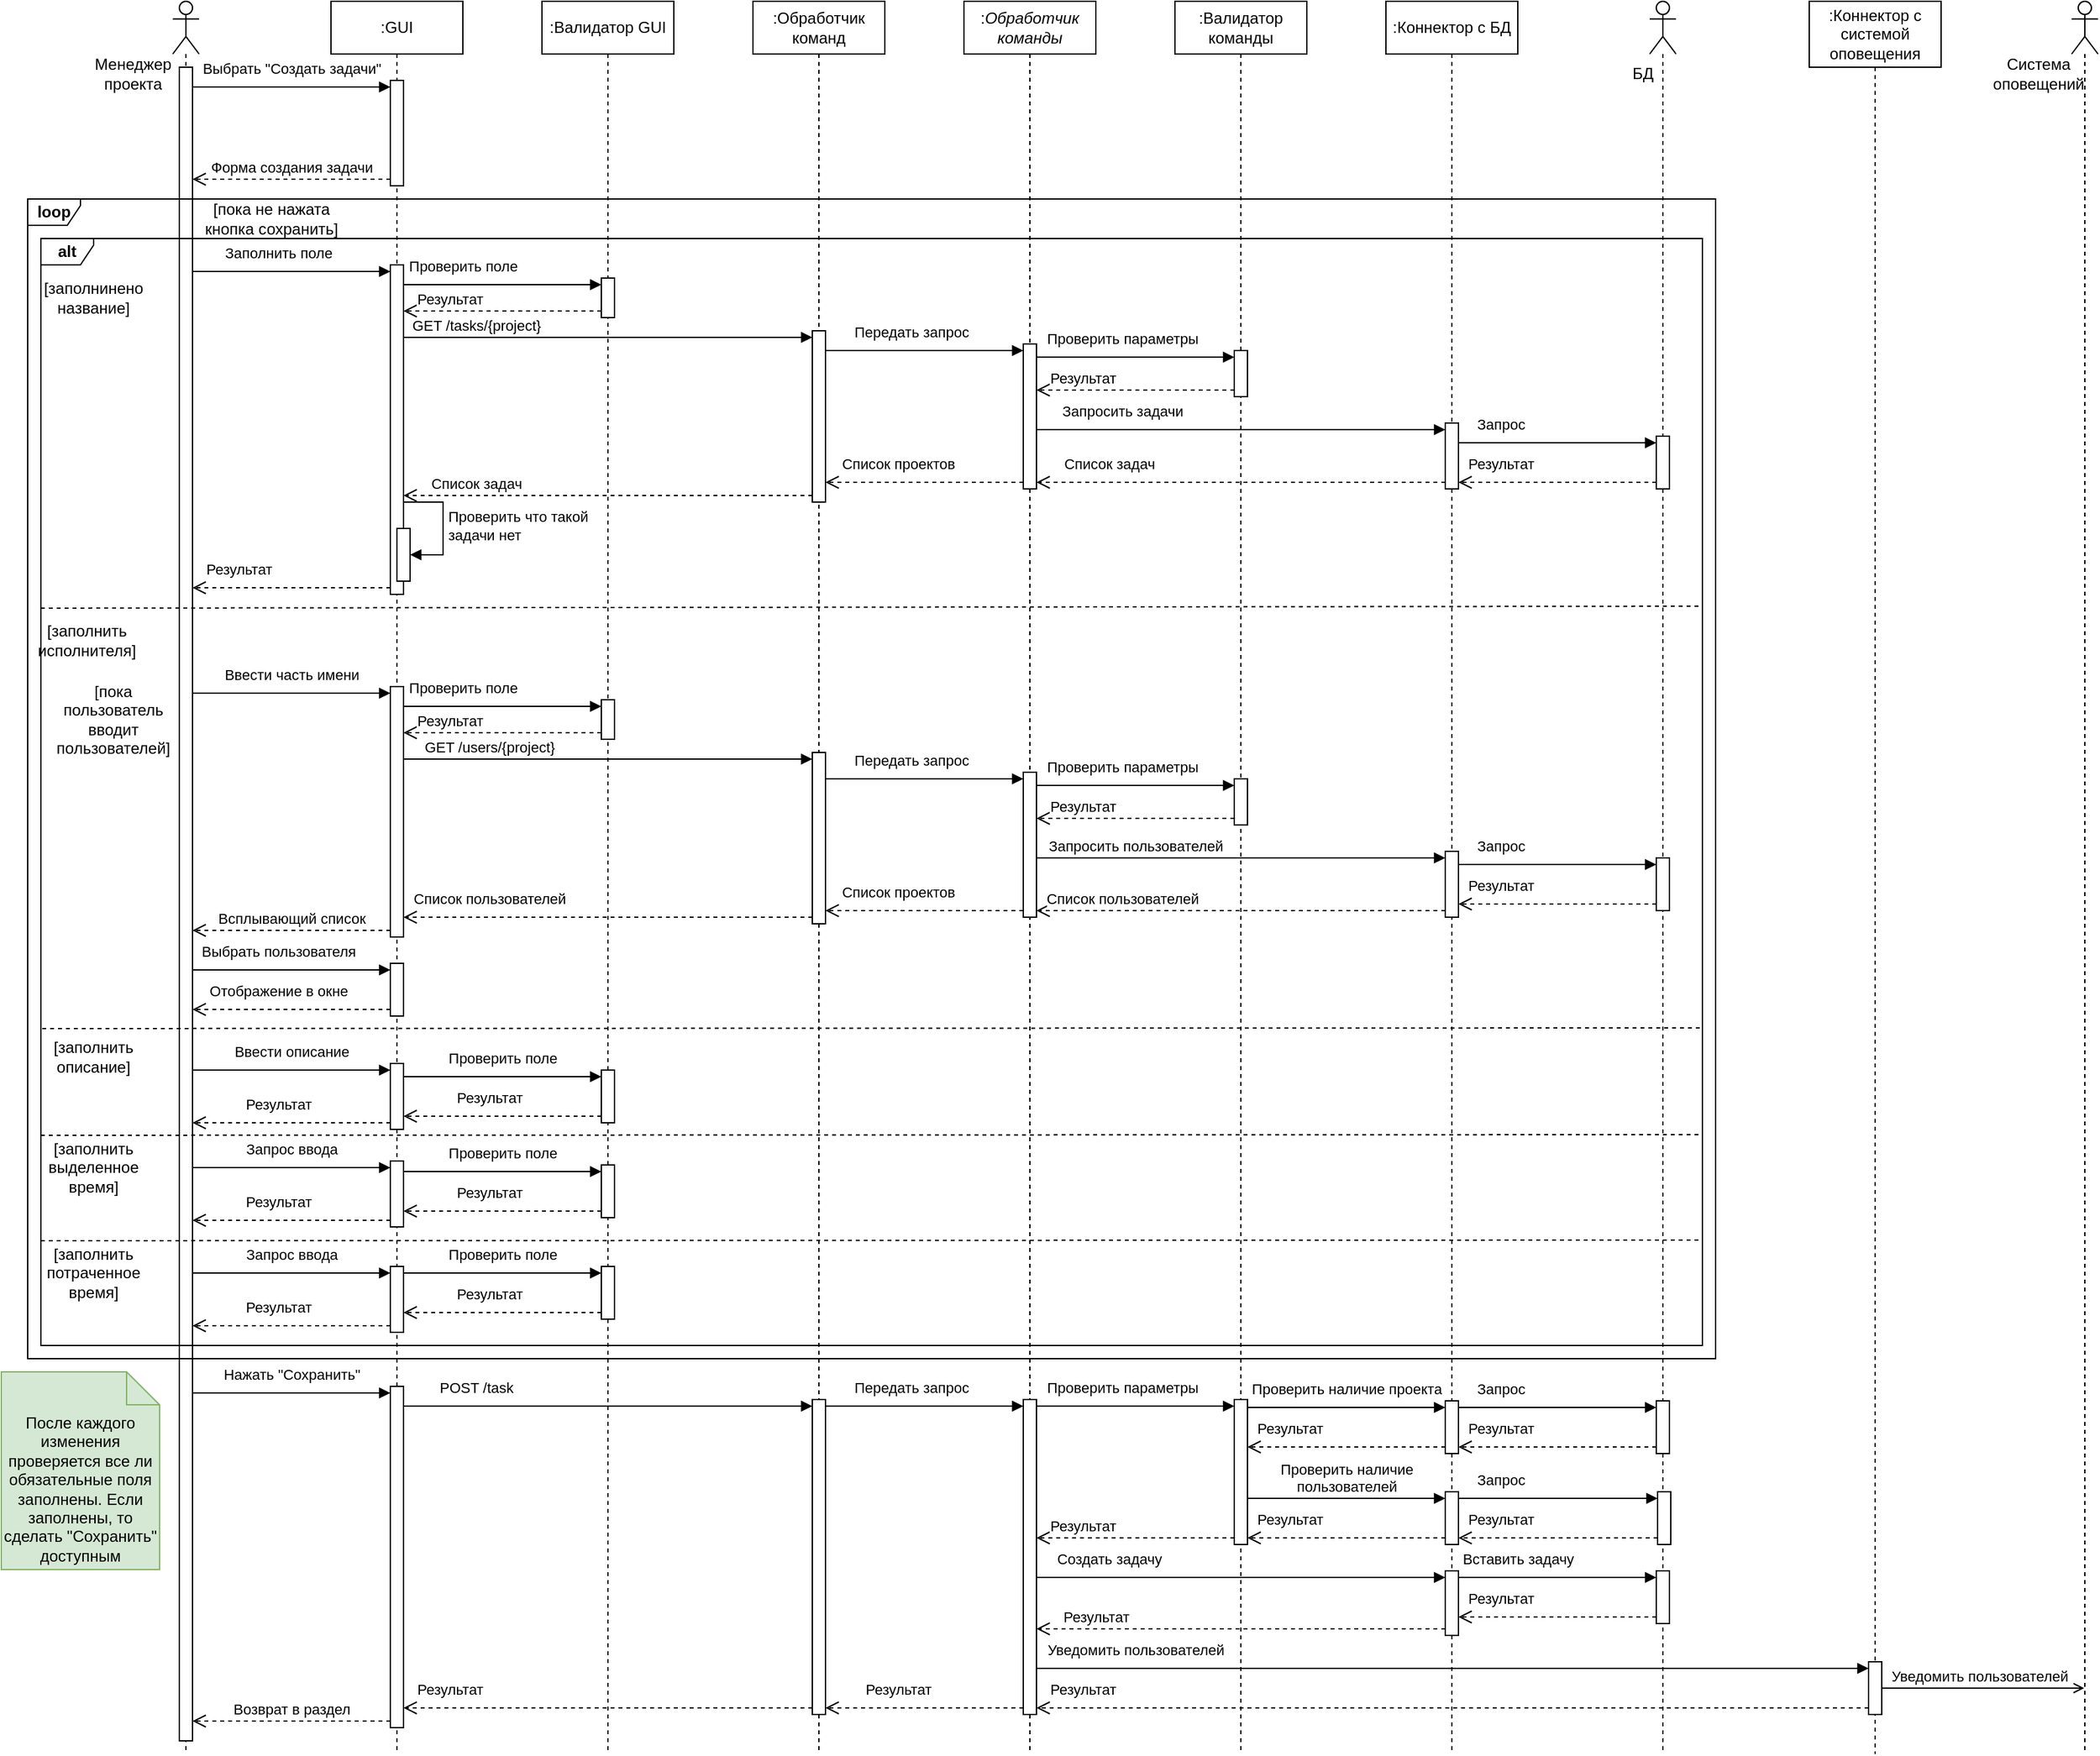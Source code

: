 <mxfile version="23.1.5" type="device">
  <diagram name="Страница — 1" id="trLNLtZM0I9YAx9lOJCE">
    <mxGraphModel dx="2048" dy="823" grid="1" gridSize="10" guides="1" tooltips="1" connect="1" arrows="1" fold="1" page="1" pageScale="1" pageWidth="827" pageHeight="1169" math="0" shadow="0">
      <root>
        <mxCell id="0" />
        <mxCell id="1" parent="0" />
        <mxCell id="gv5lze--wlOEz9VzUW8e-1" value="" style="shape=umlLifeline;perimeter=lifelinePerimeter;whiteSpace=wrap;html=1;container=1;dropTarget=0;collapsible=0;recursiveResize=0;outlineConnect=0;portConstraint=eastwest;newEdgeStyle={&quot;curved&quot;:0,&quot;rounded&quot;:0};participant=umlActor;" parent="1" vertex="1">
          <mxGeometry x="110" width="20" height="1330" as="geometry" />
        </mxCell>
        <mxCell id="gv5lze--wlOEz9VzUW8e-3" value="" style="html=1;points=[[0,0,0,0,5],[0,1,0,0,-5],[1,0,0,0,5],[1,1,0,0,-5]];perimeter=orthogonalPerimeter;outlineConnect=0;targetShapes=umlLifeline;portConstraint=eastwest;newEdgeStyle={&quot;curved&quot;:0,&quot;rounded&quot;:0};" parent="gv5lze--wlOEz9VzUW8e-1" vertex="1">
          <mxGeometry x="5" y="50" width="10" height="1270" as="geometry" />
        </mxCell>
        <mxCell id="gv5lze--wlOEz9VzUW8e-2" value="Менеджер проекта" style="text;html=1;align=center;verticalAlign=middle;whiteSpace=wrap;rounded=0;" parent="1" vertex="1">
          <mxGeometry x="50" y="40" width="60" height="30" as="geometry" />
        </mxCell>
        <mxCell id="gv5lze--wlOEz9VzUW8e-4" value=":GUI" style="shape=umlLifeline;perimeter=lifelinePerimeter;whiteSpace=wrap;html=1;container=1;dropTarget=0;collapsible=0;recursiveResize=0;outlineConnect=0;portConstraint=eastwest;newEdgeStyle={&quot;curved&quot;:0,&quot;rounded&quot;:0};" parent="1" vertex="1">
          <mxGeometry x="230" width="100" height="1330" as="geometry" />
        </mxCell>
        <mxCell id="gv5lze--wlOEz9VzUW8e-10" value="" style="html=1;points=[[0,0,0,0,5],[0,1,0,0,-5],[1,0,0,0,5],[1,1,0,0,-5]];perimeter=orthogonalPerimeter;outlineConnect=0;targetShapes=umlLifeline;portConstraint=eastwest;newEdgeStyle={&quot;curved&quot;:0,&quot;rounded&quot;:0};" parent="gv5lze--wlOEz9VzUW8e-4" vertex="1">
          <mxGeometry x="45" y="60" width="10" height="80" as="geometry" />
        </mxCell>
        <mxCell id="gv5lze--wlOEz9VzUW8e-78" value="" style="html=1;points=[[0,0,0,0,5],[0,1,0,0,-5],[1,0,0,0,5],[1,1,0,0,-5]];perimeter=orthogonalPerimeter;outlineConnect=0;targetShapes=umlLifeline;portConstraint=eastwest;newEdgeStyle={&quot;curved&quot;:0,&quot;rounded&quot;:0};" parent="gv5lze--wlOEz9VzUW8e-4" vertex="1">
          <mxGeometry x="45" y="520" width="10" height="190" as="geometry" />
        </mxCell>
        <mxCell id="gv5lze--wlOEz9VzUW8e-79" value="Ввести часть имени" style="html=1;verticalAlign=bottom;endArrow=block;curved=0;rounded=0;entryX=0;entryY=0;entryDx=0;entryDy=5;entryPerimeter=0;" parent="gv5lze--wlOEz9VzUW8e-4" target="gv5lze--wlOEz9VzUW8e-78" edge="1">
          <mxGeometry y="5" relative="1" as="geometry">
            <mxPoint x="-105" y="525" as="sourcePoint" />
            <mxPoint as="offset" />
          </mxGeometry>
        </mxCell>
        <mxCell id="gv5lze--wlOEz9VzUW8e-111" value="" style="html=1;points=[[0,0,0,0,5],[0,1,0,0,-5],[1,0,0,0,5],[1,1,0,0,-5]];perimeter=orthogonalPerimeter;outlineConnect=0;targetShapes=umlLifeline;portConstraint=eastwest;newEdgeStyle={&quot;curved&quot;:0,&quot;rounded&quot;:0};" parent="gv5lze--wlOEz9VzUW8e-4" vertex="1">
          <mxGeometry x="45" y="730" width="10" height="40" as="geometry" />
        </mxCell>
        <mxCell id="gv5lze--wlOEz9VzUW8e-134" value="" style="html=1;points=[[0,0,0,0,5],[0,1,0,0,-5],[1,0,0,0,5],[1,1,0,0,-5]];perimeter=orthogonalPerimeter;outlineConnect=0;targetShapes=umlLifeline;portConstraint=eastwest;newEdgeStyle={&quot;curved&quot;:0,&quot;rounded&quot;:0};" parent="gv5lze--wlOEz9VzUW8e-4" vertex="1">
          <mxGeometry x="45" y="806" width="10" height="50" as="geometry" />
        </mxCell>
        <mxCell id="gv5lze--wlOEz9VzUW8e-142" value="" style="html=1;points=[[0,0,0,0,5],[0,1,0,0,-5],[1,0,0,0,5],[1,1,0,0,-5]];perimeter=orthogonalPerimeter;outlineConnect=0;targetShapes=umlLifeline;portConstraint=eastwest;newEdgeStyle={&quot;curved&quot;:0,&quot;rounded&quot;:0};" parent="gv5lze--wlOEz9VzUW8e-4" vertex="1">
          <mxGeometry x="45" y="1051" width="10" height="259" as="geometry" />
        </mxCell>
        <mxCell id="1q9RvxqPOxcDUt8TUrFw-4" value="" style="html=1;points=[[0,0,0,0,5],[0,1,0,0,-5],[1,0,0,0,5],[1,1,0,0,-5]];perimeter=orthogonalPerimeter;outlineConnect=0;targetShapes=umlLifeline;portConstraint=eastwest;newEdgeStyle={&quot;curved&quot;:0,&quot;rounded&quot;:0};" parent="gv5lze--wlOEz9VzUW8e-4" vertex="1">
          <mxGeometry x="45" y="880" width="10" height="50" as="geometry" />
        </mxCell>
        <mxCell id="1q9RvxqPOxcDUt8TUrFw-30" value="" style="html=1;points=[[0,0,0,0,5],[0,1,0,0,-5],[1,0,0,0,5],[1,1,0,0,-5]];perimeter=orthogonalPerimeter;outlineConnect=0;targetShapes=umlLifeline;portConstraint=eastwest;newEdgeStyle={&quot;curved&quot;:0,&quot;rounded&quot;:0};" parent="gv5lze--wlOEz9VzUW8e-4" vertex="1">
          <mxGeometry x="45" y="960" width="10" height="50" as="geometry" />
        </mxCell>
        <mxCell id="1q9RvxqPOxcDUt8TUrFw-31" value="[заполнить потраченное время]" style="text;html=1;align=center;verticalAlign=middle;whiteSpace=wrap;rounded=0;" parent="gv5lze--wlOEz9VzUW8e-4" vertex="1">
          <mxGeometry x="-215" y="950" width="70" height="30" as="geometry" />
        </mxCell>
        <mxCell id="1q9RvxqPOxcDUt8TUrFw-32" value="Запрос ввода" style="html=1;verticalAlign=bottom;endArrow=block;curved=0;rounded=0;entryX=0;entryY=0;entryDx=0;entryDy=5;entryPerimeter=0;" parent="gv5lze--wlOEz9VzUW8e-4" target="1q9RvxqPOxcDUt8TUrFw-30" edge="1">
          <mxGeometry y="5" relative="1" as="geometry">
            <mxPoint x="-105" y="965" as="sourcePoint" />
            <mxPoint as="offset" />
          </mxGeometry>
        </mxCell>
        <mxCell id="1q9RvxqPOxcDUt8TUrFw-33" value="Результат" style="html=1;verticalAlign=bottom;endArrow=open;dashed=1;endSize=8;curved=0;rounded=0;exitX=0;exitY=1;exitDx=0;exitDy=-5;exitPerimeter=0;" parent="gv5lze--wlOEz9VzUW8e-4" source="1q9RvxqPOxcDUt8TUrFw-30" edge="1">
          <mxGeometry x="0.133" y="-5" relative="1" as="geometry">
            <mxPoint x="-105" y="1005" as="targetPoint" />
            <mxPoint as="offset" />
          </mxGeometry>
        </mxCell>
        <mxCell id="gv5lze--wlOEz9VzUW8e-15" value="Выбрать &quot;Создать задачи&quot;" style="html=1;verticalAlign=bottom;endArrow=block;curved=0;rounded=0;entryX=0;entryY=0;entryDx=0;entryDy=5;entryPerimeter=0;" parent="1" source="gv5lze--wlOEz9VzUW8e-3" target="gv5lze--wlOEz9VzUW8e-10" edge="1">
          <mxGeometry y="5" relative="1" as="geometry">
            <mxPoint x="130" y="155" as="sourcePoint" />
            <mxPoint as="offset" />
          </mxGeometry>
        </mxCell>
        <mxCell id="gv5lze--wlOEz9VzUW8e-16" value="Форма создания задачи" style="html=1;verticalAlign=bottom;endArrow=open;dashed=1;endSize=8;curved=0;rounded=0;exitX=0;exitY=1;exitDx=0;exitDy=-5;exitPerimeter=0;" parent="1" source="gv5lze--wlOEz9VzUW8e-10" target="gv5lze--wlOEz9VzUW8e-3" edge="1">
          <mxGeometry relative="1" as="geometry">
            <mxPoint x="130" y="225" as="targetPoint" />
          </mxGeometry>
        </mxCell>
        <mxCell id="gv5lze--wlOEz9VzUW8e-20" value="&lt;b&gt;loop&lt;/b&gt;" style="shape=umlFrame;whiteSpace=wrap;html=1;pointerEvents=0;width=40;height=20;" parent="1" vertex="1">
          <mxGeometry y="150" width="1280" height="880" as="geometry" />
        </mxCell>
        <mxCell id="gv5lze--wlOEz9VzUW8e-21" value="[пока не нажата кнопка сохранить]" style="text;html=1;align=center;verticalAlign=middle;whiteSpace=wrap;rounded=0;" parent="1" vertex="1">
          <mxGeometry x="130" y="150" width="110" height="30" as="geometry" />
        </mxCell>
        <mxCell id="gv5lze--wlOEz9VzUW8e-22" value="&lt;b&gt;alt&lt;/b&gt;" style="shape=umlFrame;whiteSpace=wrap;html=1;pointerEvents=0;width=40;height=20;" parent="1" vertex="1">
          <mxGeometry x="10" y="180" width="1260" height="840" as="geometry" />
        </mxCell>
        <mxCell id="gv5lze--wlOEz9VzUW8e-23" value="[заполнинено название]" style="text;html=1;align=center;verticalAlign=middle;whiteSpace=wrap;rounded=0;" parent="1" vertex="1">
          <mxGeometry x="10" y="210" width="80" height="30" as="geometry" />
        </mxCell>
        <mxCell id="gv5lze--wlOEz9VzUW8e-24" value=":Валидатор GUI" style="shape=umlLifeline;perimeter=lifelinePerimeter;whiteSpace=wrap;html=1;container=1;dropTarget=0;collapsible=0;recursiveResize=0;outlineConnect=0;portConstraint=eastwest;newEdgeStyle={&quot;curved&quot;:0,&quot;rounded&quot;:0};" parent="1" vertex="1">
          <mxGeometry x="390" width="100" height="1330" as="geometry" />
        </mxCell>
        <mxCell id="gv5lze--wlOEz9VzUW8e-26" value="" style="html=1;points=[[0,0,0,0,5],[0,1,0,0,-5],[1,0,0,0,5],[1,1,0,0,-5]];perimeter=orthogonalPerimeter;outlineConnect=0;targetShapes=umlLifeline;portConstraint=eastwest;newEdgeStyle={&quot;curved&quot;:0,&quot;rounded&quot;:0};" parent="gv5lze--wlOEz9VzUW8e-24" vertex="1">
          <mxGeometry x="45" y="210" width="10" height="30" as="geometry" />
        </mxCell>
        <mxCell id="gv5lze--wlOEz9VzUW8e-83" value="" style="html=1;points=[[0,0,0,0,5],[0,1,0,0,-5],[1,0,0,0,5],[1,1,0,0,-5]];perimeter=orthogonalPerimeter;outlineConnect=0;targetShapes=umlLifeline;portConstraint=eastwest;newEdgeStyle={&quot;curved&quot;:0,&quot;rounded&quot;:0};" parent="gv5lze--wlOEz9VzUW8e-24" vertex="1">
          <mxGeometry x="45" y="530" width="10" height="30" as="geometry" />
        </mxCell>
        <mxCell id="gv5lze--wlOEz9VzUW8e-137" value="" style="html=1;points=[[0,0,0,0,5],[0,1,0,0,-5],[1,0,0,0,5],[1,1,0,0,-5]];perimeter=orthogonalPerimeter;outlineConnect=0;targetShapes=umlLifeline;portConstraint=eastwest;newEdgeStyle={&quot;curved&quot;:0,&quot;rounded&quot;:0};" parent="gv5lze--wlOEz9VzUW8e-24" vertex="1">
          <mxGeometry x="45" y="811" width="10" height="40" as="geometry" />
        </mxCell>
        <mxCell id="1q9RvxqPOxcDUt8TUrFw-10" value="" style="html=1;points=[[0,0,0,0,5],[0,1,0,0,-5],[1,0,0,0,5],[1,1,0,0,-5]];perimeter=orthogonalPerimeter;outlineConnect=0;targetShapes=umlLifeline;portConstraint=eastwest;newEdgeStyle={&quot;curved&quot;:0,&quot;rounded&quot;:0};" parent="gv5lze--wlOEz9VzUW8e-24" vertex="1">
          <mxGeometry x="45" y="883" width="10" height="40" as="geometry" />
        </mxCell>
        <mxCell id="1q9RvxqPOxcDUt8TUrFw-34" value="" style="html=1;points=[[0,0,0,0,5],[0,1,0,0,-5],[1,0,0,0,5],[1,1,0,0,-5]];perimeter=orthogonalPerimeter;outlineConnect=0;targetShapes=umlLifeline;portConstraint=eastwest;newEdgeStyle={&quot;curved&quot;:0,&quot;rounded&quot;:0};" parent="gv5lze--wlOEz9VzUW8e-24" vertex="1">
          <mxGeometry x="45" y="960" width="10" height="40" as="geometry" />
        </mxCell>
        <mxCell id="gv5lze--wlOEz9VzUW8e-27" value="Проверить поле" style="html=1;verticalAlign=bottom;endArrow=block;curved=0;rounded=0;entryX=0;entryY=0;entryDx=0;entryDy=5;entryPerimeter=0;" parent="1" source="gv5lze--wlOEz9VzUW8e-65" target="gv5lze--wlOEz9VzUW8e-26" edge="1">
          <mxGeometry x="-0.4" y="5" relative="1" as="geometry">
            <mxPoint x="285" y="225" as="sourcePoint" />
            <mxPoint as="offset" />
          </mxGeometry>
        </mxCell>
        <mxCell id="gv5lze--wlOEz9VzUW8e-28" value="Результат" style="html=1;verticalAlign=bottom;endArrow=open;dashed=1;endSize=8;curved=0;rounded=0;exitX=0;exitY=1;exitDx=0;exitDy=-5;exitPerimeter=0;" parent="1" source="gv5lze--wlOEz9VzUW8e-26" target="gv5lze--wlOEz9VzUW8e-65" edge="1">
          <mxGeometry x="0.533" relative="1" as="geometry">
            <mxPoint x="285" y="295" as="targetPoint" />
            <mxPoint as="offset" />
          </mxGeometry>
        </mxCell>
        <mxCell id="gv5lze--wlOEz9VzUW8e-29" value=":Обработчик команд" style="shape=umlLifeline;perimeter=lifelinePerimeter;whiteSpace=wrap;html=1;container=1;dropTarget=0;collapsible=0;recursiveResize=0;outlineConnect=0;portConstraint=eastwest;newEdgeStyle={&quot;curved&quot;:0,&quot;rounded&quot;:0};" parent="1" vertex="1">
          <mxGeometry x="550" width="100" height="1330" as="geometry" />
        </mxCell>
        <mxCell id="gv5lze--wlOEz9VzUW8e-43" value="" style="html=1;points=[[0,0,0,0,5],[0,1,0,0,-5],[1,0,0,0,5],[1,1,0,0,-5]];perimeter=orthogonalPerimeter;outlineConnect=0;targetShapes=umlLifeline;portConstraint=eastwest;newEdgeStyle={&quot;curved&quot;:0,&quot;rounded&quot;:0};" parent="gv5lze--wlOEz9VzUW8e-29" vertex="1">
          <mxGeometry x="45" y="250" width="10" height="130" as="geometry" />
        </mxCell>
        <mxCell id="gv5lze--wlOEz9VzUW8e-95" value="" style="html=1;points=[[0,0,0,0,5],[0,1,0,0,-5],[1,0,0,0,5],[1,1,0,0,-5]];perimeter=orthogonalPerimeter;outlineConnect=0;targetShapes=umlLifeline;portConstraint=eastwest;newEdgeStyle={&quot;curved&quot;:0,&quot;rounded&quot;:0};" parent="gv5lze--wlOEz9VzUW8e-29" vertex="1">
          <mxGeometry x="45" y="570" width="10" height="130" as="geometry" />
        </mxCell>
        <mxCell id="gv5lze--wlOEz9VzUW8e-145" value="" style="html=1;points=[[0,0,0,0,5],[0,1,0,0,-5],[1,0,0,0,5],[1,1,0,0,-5]];perimeter=orthogonalPerimeter;outlineConnect=0;targetShapes=umlLifeline;portConstraint=eastwest;newEdgeStyle={&quot;curved&quot;:0,&quot;rounded&quot;:0};" parent="gv5lze--wlOEz9VzUW8e-29" vertex="1">
          <mxGeometry x="45" y="1061" width="10" height="239" as="geometry" />
        </mxCell>
        <mxCell id="gv5lze--wlOEz9VzUW8e-31" value=":&lt;i&gt;Обработчик команды&lt;/i&gt;" style="shape=umlLifeline;perimeter=lifelinePerimeter;whiteSpace=wrap;html=1;container=1;dropTarget=0;collapsible=0;recursiveResize=0;outlineConnect=0;portConstraint=eastwest;newEdgeStyle={&quot;curved&quot;:0,&quot;rounded&quot;:0};" parent="1" vertex="1">
          <mxGeometry x="710" width="100" height="1330" as="geometry" />
        </mxCell>
        <mxCell id="gv5lze--wlOEz9VzUW8e-47" value="" style="html=1;points=[[0,0,0,0,5],[0,1,0,0,-5],[1,0,0,0,5],[1,1,0,0,-5]];perimeter=orthogonalPerimeter;outlineConnect=0;targetShapes=umlLifeline;portConstraint=eastwest;newEdgeStyle={&quot;curved&quot;:0,&quot;rounded&quot;:0};" parent="gv5lze--wlOEz9VzUW8e-31" vertex="1">
          <mxGeometry x="45" y="260" width="10" height="110" as="geometry" />
        </mxCell>
        <mxCell id="gv5lze--wlOEz9VzUW8e-98" value="" style="html=1;points=[[0,0,0,0,5],[0,1,0,0,-5],[1,0,0,0,5],[1,1,0,0,-5]];perimeter=orthogonalPerimeter;outlineConnect=0;targetShapes=umlLifeline;portConstraint=eastwest;newEdgeStyle={&quot;curved&quot;:0,&quot;rounded&quot;:0};" parent="gv5lze--wlOEz9VzUW8e-31" vertex="1">
          <mxGeometry x="45" y="585" width="10" height="110" as="geometry" />
        </mxCell>
        <mxCell id="gv5lze--wlOEz9VzUW8e-151" value="" style="html=1;points=[[0,0,0,0,5],[0,1,0,0,-5],[1,0,0,0,5],[1,1,0,0,-5]];perimeter=orthogonalPerimeter;outlineConnect=0;targetShapes=umlLifeline;portConstraint=eastwest;newEdgeStyle={&quot;curved&quot;:0,&quot;rounded&quot;:0};" parent="gv5lze--wlOEz9VzUW8e-31" vertex="1">
          <mxGeometry x="45" y="1061" width="10" height="239" as="geometry" />
        </mxCell>
        <mxCell id="gv5lze--wlOEz9VzUW8e-34" value=":Коннектор с БД" style="shape=umlLifeline;perimeter=lifelinePerimeter;whiteSpace=wrap;html=1;container=1;dropTarget=0;collapsible=0;recursiveResize=0;outlineConnect=0;portConstraint=eastwest;newEdgeStyle={&quot;curved&quot;:0,&quot;rounded&quot;:0};" parent="1" vertex="1">
          <mxGeometry x="1030" width="100" height="1330" as="geometry" />
        </mxCell>
        <mxCell id="gv5lze--wlOEz9VzUW8e-59" value="" style="html=1;points=[[0,0,0,0,5],[0,1,0,0,-5],[1,0,0,0,5],[1,1,0,0,-5]];perimeter=orthogonalPerimeter;outlineConnect=0;targetShapes=umlLifeline;portConstraint=eastwest;newEdgeStyle={&quot;curved&quot;:0,&quot;rounded&quot;:0};" parent="gv5lze--wlOEz9VzUW8e-34" vertex="1">
          <mxGeometry x="45" y="320" width="10" height="50" as="geometry" />
        </mxCell>
        <mxCell id="gv5lze--wlOEz9VzUW8e-157" value="" style="html=1;points=[[0,0,0,0,5],[0,1,0,0,-5],[1,0,0,0,5],[1,1,0,0,-5]];perimeter=orthogonalPerimeter;outlineConnect=0;targetShapes=umlLifeline;portConstraint=eastwest;newEdgeStyle={&quot;curved&quot;:0,&quot;rounded&quot;:0};" parent="gv5lze--wlOEz9VzUW8e-34" vertex="1">
          <mxGeometry x="45" y="1062" width="10" height="40" as="geometry" />
        </mxCell>
        <mxCell id="gv5lze--wlOEz9VzUW8e-164" value="" style="html=1;points=[[0,0,0,0,5],[0,1,0,0,-5],[1,0,0,0,5],[1,1,0,0,-5]];perimeter=orthogonalPerimeter;outlineConnect=0;targetShapes=umlLifeline;portConstraint=eastwest;newEdgeStyle={&quot;curved&quot;:0,&quot;rounded&quot;:0};" parent="gv5lze--wlOEz9VzUW8e-34" vertex="1">
          <mxGeometry x="45" y="1131" width="10" height="40" as="geometry" />
        </mxCell>
        <mxCell id="gv5lze--wlOEz9VzUW8e-171" value="" style="html=1;points=[[0,0,0,0,5],[0,1,0,0,-5],[1,0,0,0,5],[1,1,0,0,-5]];perimeter=orthogonalPerimeter;outlineConnect=0;targetShapes=umlLifeline;portConstraint=eastwest;newEdgeStyle={&quot;curved&quot;:0,&quot;rounded&quot;:0};" parent="gv5lze--wlOEz9VzUW8e-34" vertex="1">
          <mxGeometry x="45" y="1191" width="10" height="49" as="geometry" />
        </mxCell>
        <mxCell id="gv5lze--wlOEz9VzUW8e-38" value="" style="shape=umlLifeline;perimeter=lifelinePerimeter;whiteSpace=wrap;html=1;container=1;dropTarget=0;collapsible=0;recursiveResize=0;outlineConnect=0;portConstraint=eastwest;newEdgeStyle={&quot;curved&quot;:0,&quot;rounded&quot;:0};participant=umlActor;" parent="1" vertex="1">
          <mxGeometry x="1230" width="20" height="1330" as="geometry" />
        </mxCell>
        <mxCell id="gv5lze--wlOEz9VzUW8e-62" value="" style="html=1;points=[[0,0,0,0,5],[0,1,0,0,-5],[1,0,0,0,5],[1,1,0,0,-5]];perimeter=orthogonalPerimeter;outlineConnect=0;targetShapes=umlLifeline;portConstraint=eastwest;newEdgeStyle={&quot;curved&quot;:0,&quot;rounded&quot;:0};" parent="gv5lze--wlOEz9VzUW8e-38" vertex="1">
          <mxGeometry x="5" y="330" width="10" height="40" as="geometry" />
        </mxCell>
        <mxCell id="gv5lze--wlOEz9VzUW8e-158" value="" style="html=1;points=[[0,0,0,0,5],[0,1,0,0,-5],[1,0,0,0,5],[1,1,0,0,-5]];perimeter=orthogonalPerimeter;outlineConnect=0;targetShapes=umlLifeline;portConstraint=eastwest;newEdgeStyle={&quot;curved&quot;:0,&quot;rounded&quot;:0};" parent="gv5lze--wlOEz9VzUW8e-38" vertex="1">
          <mxGeometry x="5" y="1062" width="10" height="40" as="geometry" />
        </mxCell>
        <mxCell id="gv5lze--wlOEz9VzUW8e-165" value="" style="html=1;points=[[0,0,0,0,5],[0,1,0,0,-5],[1,0,0,0,5],[1,1,0,0,-5]];perimeter=orthogonalPerimeter;outlineConnect=0;targetShapes=umlLifeline;portConstraint=eastwest;newEdgeStyle={&quot;curved&quot;:0,&quot;rounded&quot;:0};" parent="gv5lze--wlOEz9VzUW8e-38" vertex="1">
          <mxGeometry x="6" y="1131" width="10" height="40" as="geometry" />
        </mxCell>
        <mxCell id="gv5lze--wlOEz9VzUW8e-174" value="" style="html=1;points=[[0,0,0,0,5],[0,1,0,0,-5],[1,0,0,0,5],[1,1,0,0,-5]];perimeter=orthogonalPerimeter;outlineConnect=0;targetShapes=umlLifeline;portConstraint=eastwest;newEdgeStyle={&quot;curved&quot;:0,&quot;rounded&quot;:0};" parent="gv5lze--wlOEz9VzUW8e-38" vertex="1">
          <mxGeometry x="5" y="1191" width="10" height="40" as="geometry" />
        </mxCell>
        <mxCell id="gv5lze--wlOEz9VzUW8e-39" value="БД" style="text;html=1;align=center;verticalAlign=middle;whiteSpace=wrap;rounded=0;" parent="1" vertex="1">
          <mxGeometry x="1210" y="40" width="30" height="30" as="geometry" />
        </mxCell>
        <mxCell id="gv5lze--wlOEz9VzUW8e-40" value=":Коннектор с системой оповещения" style="shape=umlLifeline;perimeter=lifelinePerimeter;whiteSpace=wrap;html=1;container=1;dropTarget=0;collapsible=0;recursiveResize=0;outlineConnect=0;portConstraint=eastwest;newEdgeStyle={&quot;curved&quot;:0,&quot;rounded&quot;:0};size=50;" parent="1" vertex="1">
          <mxGeometry x="1351" width="100" height="1330" as="geometry" />
        </mxCell>
        <mxCell id="gv5lze--wlOEz9VzUW8e-180" value="" style="html=1;points=[[0,0,0,0,5],[0,1,0,0,-5],[1,0,0,0,5],[1,1,0,0,-5]];perimeter=orthogonalPerimeter;outlineConnect=0;targetShapes=umlLifeline;portConstraint=eastwest;newEdgeStyle={&quot;curved&quot;:0,&quot;rounded&quot;:0};" parent="gv5lze--wlOEz9VzUW8e-40" vertex="1">
          <mxGeometry x="45" y="1260" width="10" height="40" as="geometry" />
        </mxCell>
        <mxCell id="gv5lze--wlOEz9VzUW8e-41" value="" style="shape=umlLifeline;perimeter=lifelinePerimeter;whiteSpace=wrap;html=1;container=1;dropTarget=0;collapsible=0;recursiveResize=0;outlineConnect=0;portConstraint=eastwest;newEdgeStyle={&quot;curved&quot;:0,&quot;rounded&quot;:0};participant=umlActor;" parent="1" vertex="1">
          <mxGeometry x="1550" width="20" height="1330" as="geometry" />
        </mxCell>
        <mxCell id="gv5lze--wlOEz9VzUW8e-42" value="Система оповещений" style="text;html=1;align=center;verticalAlign=middle;whiteSpace=wrap;rounded=0;" parent="1" vertex="1">
          <mxGeometry x="1490" y="40" width="70" height="30" as="geometry" />
        </mxCell>
        <mxCell id="gv5lze--wlOEz9VzUW8e-44" value="GET /tasks/{project}" style="html=1;verticalAlign=bottom;endArrow=block;curved=0;rounded=0;entryX=0;entryY=0;entryDx=0;entryDy=5;entryPerimeter=0;" parent="1" source="gv5lze--wlOEz9VzUW8e-65" target="gv5lze--wlOEz9VzUW8e-43" edge="1">
          <mxGeometry x="-0.645" relative="1" as="geometry">
            <mxPoint x="285" y="225" as="sourcePoint" />
            <mxPoint as="offset" />
          </mxGeometry>
        </mxCell>
        <mxCell id="gv5lze--wlOEz9VzUW8e-45" value="Список задач" style="html=1;verticalAlign=bottom;endArrow=open;dashed=1;endSize=8;curved=0;rounded=0;exitX=0;exitY=1;exitDx=0;exitDy=-5;exitPerimeter=0;" parent="1" source="gv5lze--wlOEz9VzUW8e-43" target="gv5lze--wlOEz9VzUW8e-65" edge="1">
          <mxGeometry x="0.645" relative="1" as="geometry">
            <mxPoint x="285" y="295" as="targetPoint" />
            <mxPoint as="offset" />
          </mxGeometry>
        </mxCell>
        <mxCell id="gv5lze--wlOEz9VzUW8e-48" value="Передать запрос" style="html=1;verticalAlign=bottom;endArrow=block;curved=0;rounded=0;entryX=0;entryY=0;entryDx=0;entryDy=5;entryPerimeter=0;" parent="1" source="gv5lze--wlOEz9VzUW8e-43" target="gv5lze--wlOEz9VzUW8e-47" edge="1">
          <mxGeometry x="-0.133" y="5" relative="1" as="geometry">
            <mxPoint x="605" y="225" as="sourcePoint" />
            <mxPoint as="offset" />
          </mxGeometry>
        </mxCell>
        <mxCell id="gv5lze--wlOEz9VzUW8e-49" value="Список проектов" style="html=1;verticalAlign=bottom;endArrow=open;dashed=1;endSize=8;curved=0;rounded=0;exitX=0;exitY=1;exitDx=0;exitDy=-5;exitPerimeter=0;" parent="1" source="gv5lze--wlOEz9VzUW8e-47" target="gv5lze--wlOEz9VzUW8e-43" edge="1">
          <mxGeometry x="0.267" y="-5" relative="1" as="geometry">
            <mxPoint x="605" y="295" as="targetPoint" />
            <mxPoint as="offset" />
          </mxGeometry>
        </mxCell>
        <mxCell id="gv5lze--wlOEz9VzUW8e-54" value=":Валидатор команды" style="shape=umlLifeline;perimeter=lifelinePerimeter;whiteSpace=wrap;html=1;container=1;dropTarget=0;collapsible=0;recursiveResize=0;outlineConnect=0;portConstraint=eastwest;newEdgeStyle={&quot;curved&quot;:0,&quot;rounded&quot;:0};" parent="1" vertex="1">
          <mxGeometry x="870" width="100" height="1330" as="geometry" />
        </mxCell>
        <mxCell id="gv5lze--wlOEz9VzUW8e-56" value="" style="html=1;points=[[0,0,0,0,5],[0,1,0,0,-5],[1,0,0,0,5],[1,1,0,0,-5]];perimeter=orthogonalPerimeter;outlineConnect=0;targetShapes=umlLifeline;portConstraint=eastwest;newEdgeStyle={&quot;curved&quot;:0,&quot;rounded&quot;:0};" parent="gv5lze--wlOEz9VzUW8e-54" vertex="1">
          <mxGeometry x="45" y="265" width="10" height="35" as="geometry" />
        </mxCell>
        <mxCell id="gv5lze--wlOEz9VzUW8e-154" value="" style="html=1;points=[[0,0,0,0,5],[0,1,0,0,-5],[1,0,0,0,5],[1,1,0,0,-5]];perimeter=orthogonalPerimeter;outlineConnect=0;targetShapes=umlLifeline;portConstraint=eastwest;newEdgeStyle={&quot;curved&quot;:0,&quot;rounded&quot;:0};" parent="gv5lze--wlOEz9VzUW8e-54" vertex="1">
          <mxGeometry x="45" y="1061" width="10" height="110" as="geometry" />
        </mxCell>
        <mxCell id="gv5lze--wlOEz9VzUW8e-57" value="Проверить параметры" style="html=1;verticalAlign=bottom;endArrow=block;curved=0;rounded=0;entryX=0;entryY=0;entryDx=0;entryDy=5;entryPerimeter=0;" parent="1" source="gv5lze--wlOEz9VzUW8e-47" target="gv5lze--wlOEz9VzUW8e-56" edge="1">
          <mxGeometry x="-0.133" y="5" relative="1" as="geometry">
            <mxPoint x="765" y="225" as="sourcePoint" />
            <mxPoint as="offset" />
          </mxGeometry>
        </mxCell>
        <mxCell id="gv5lze--wlOEz9VzUW8e-58" value="Результат" style="html=1;verticalAlign=bottom;endArrow=open;dashed=1;endSize=8;curved=0;rounded=0;exitX=0;exitY=1;exitDx=0;exitDy=-5;exitPerimeter=0;" parent="1" source="gv5lze--wlOEz9VzUW8e-56" target="gv5lze--wlOEz9VzUW8e-47" edge="1">
          <mxGeometry x="0.533" relative="1" as="geometry">
            <mxPoint x="765" y="295" as="targetPoint" />
            <mxPoint as="offset" />
          </mxGeometry>
        </mxCell>
        <mxCell id="gv5lze--wlOEz9VzUW8e-60" value="Запросить задачи" style="html=1;verticalAlign=bottom;endArrow=block;curved=0;rounded=0;entryX=0;entryY=0;entryDx=0;entryDy=5;entryPerimeter=0;" parent="1" source="gv5lze--wlOEz9VzUW8e-47" target="gv5lze--wlOEz9VzUW8e-59" edge="1">
          <mxGeometry x="-0.581" y="5" relative="1" as="geometry">
            <mxPoint x="925" y="315" as="sourcePoint" />
            <mxPoint as="offset" />
          </mxGeometry>
        </mxCell>
        <mxCell id="gv5lze--wlOEz9VzUW8e-61" value="Список задач" style="html=1;verticalAlign=bottom;endArrow=open;dashed=1;endSize=8;curved=0;rounded=0;exitX=0;exitY=1;exitDx=0;exitDy=-5;exitPerimeter=0;" parent="1" source="gv5lze--wlOEz9VzUW8e-59" target="gv5lze--wlOEz9VzUW8e-47" edge="1">
          <mxGeometry x="0.645" y="-5" relative="1" as="geometry">
            <mxPoint x="925" y="345" as="targetPoint" />
            <mxPoint as="offset" />
          </mxGeometry>
        </mxCell>
        <mxCell id="gv5lze--wlOEz9VzUW8e-63" value="Запрос" style="html=1;verticalAlign=bottom;endArrow=block;curved=0;rounded=0;entryX=0;entryY=0;entryDx=0;entryDy=5;entryPerimeter=0;" parent="1" source="gv5lze--wlOEz9VzUW8e-59" target="gv5lze--wlOEz9VzUW8e-62" edge="1">
          <mxGeometry x="-0.581" y="5" relative="1" as="geometry">
            <mxPoint x="925" y="305" as="sourcePoint" />
            <mxPoint as="offset" />
          </mxGeometry>
        </mxCell>
        <mxCell id="gv5lze--wlOEz9VzUW8e-64" value="Результат" style="html=1;verticalAlign=bottom;endArrow=open;dashed=1;endSize=8;curved=0;rounded=0;exitX=0;exitY=1;exitDx=0;exitDy=-5;exitPerimeter=0;" parent="1" source="gv5lze--wlOEz9VzUW8e-62" target="gv5lze--wlOEz9VzUW8e-59" edge="1">
          <mxGeometry x="0.581" y="-5" relative="1" as="geometry">
            <mxPoint x="925" y="345" as="targetPoint" />
            <mxPoint as="offset" />
          </mxGeometry>
        </mxCell>
        <mxCell id="gv5lze--wlOEz9VzUW8e-65" value="" style="html=1;points=[[0,0,0,0,5],[0,1,0,0,-5],[1,0,0,0,5],[1,1,0,0,-5]];perimeter=orthogonalPerimeter;outlineConnect=0;targetShapes=umlLifeline;portConstraint=eastwest;newEdgeStyle={&quot;curved&quot;:0,&quot;rounded&quot;:0};" parent="1" vertex="1">
          <mxGeometry x="275" y="200" width="10" height="250" as="geometry" />
        </mxCell>
        <mxCell id="gv5lze--wlOEz9VzUW8e-66" value="Заполнить поле" style="html=1;verticalAlign=bottom;endArrow=block;curved=0;rounded=0;entryX=0;entryY=0;entryDx=0;entryDy=5;entryPerimeter=0;" parent="1" source="gv5lze--wlOEz9VzUW8e-3" target="gv5lze--wlOEz9VzUW8e-65" edge="1">
          <mxGeometry x="-0.133" y="5" relative="1" as="geometry">
            <mxPoint x="295" y="235" as="sourcePoint" />
            <mxPoint as="offset" />
            <mxPoint x="445" y="235" as="targetPoint" />
          </mxGeometry>
        </mxCell>
        <mxCell id="gv5lze--wlOEz9VzUW8e-67" value="" style="html=1;points=[[0,0,0,0,5],[0,1,0,0,-5],[1,0,0,0,5],[1,1,0,0,-5]];perimeter=orthogonalPerimeter;outlineConnect=0;targetShapes=umlLifeline;portConstraint=eastwest;newEdgeStyle={&quot;curved&quot;:0,&quot;rounded&quot;:0};" parent="1" vertex="1">
          <mxGeometry x="280" y="400" width="10" height="40" as="geometry" />
        </mxCell>
        <mxCell id="gv5lze--wlOEz9VzUW8e-68" value="Проверить что такой&lt;br&gt;задачи нет" style="html=1;align=left;spacingLeft=2;endArrow=block;rounded=0;edgeStyle=orthogonalEdgeStyle;curved=0;rounded=0;" parent="1" source="gv5lze--wlOEz9VzUW8e-65" target="gv5lze--wlOEz9VzUW8e-67" edge="1">
          <mxGeometry relative="1" as="geometry">
            <mxPoint x="285" y="380" as="sourcePoint" />
            <Array as="points">
              <mxPoint x="315" y="380" />
              <mxPoint x="315" y="420" />
            </Array>
          </mxGeometry>
        </mxCell>
        <mxCell id="gv5lze--wlOEz9VzUW8e-69" value="Результат" style="html=1;verticalAlign=bottom;endArrow=open;dashed=1;endSize=8;curved=0;rounded=0;exitX=0;exitY=1;exitDx=0;exitDy=-5;exitPerimeter=0;" parent="1" source="gv5lze--wlOEz9VzUW8e-65" target="gv5lze--wlOEz9VzUW8e-3" edge="1">
          <mxGeometry x="0.533" y="-5" relative="1" as="geometry">
            <mxPoint x="295" y="375" as="targetPoint" />
            <mxPoint x="445" y="375" as="sourcePoint" />
            <mxPoint as="offset" />
          </mxGeometry>
        </mxCell>
        <mxCell id="gv5lze--wlOEz9VzUW8e-70" value="" style="endArrow=none;dashed=1;html=1;rounded=0;exitX=0;exitY=0.431;exitDx=0;exitDy=0;exitPerimeter=0;" parent="1" edge="1">
          <mxGeometry width="50" height="50" relative="1" as="geometry">
            <mxPoint x="10" y="460.48" as="sourcePoint" />
            <mxPoint x="1270" y="459" as="targetPoint" />
          </mxGeometry>
        </mxCell>
        <mxCell id="gv5lze--wlOEz9VzUW8e-71" value="[заполнить исполнителя]" style="text;html=1;align=center;verticalAlign=middle;whiteSpace=wrap;rounded=0;" parent="1" vertex="1">
          <mxGeometry x="10" y="470" width="70" height="30" as="geometry" />
        </mxCell>
        <mxCell id="gv5lze--wlOEz9VzUW8e-77" value="[пока пользователь вводит пользователей]" style="text;html=1;align=center;verticalAlign=middle;whiteSpace=wrap;rounded=0;" parent="1" vertex="1">
          <mxGeometry x="30" y="530" width="70" height="30" as="geometry" />
        </mxCell>
        <mxCell id="gv5lze--wlOEz9VzUW8e-84" value="Проверить поле" style="html=1;verticalAlign=bottom;endArrow=block;curved=0;rounded=0;entryX=0;entryY=0;entryDx=0;entryDy=5;entryPerimeter=0;" parent="1" source="gv5lze--wlOEz9VzUW8e-78" target="gv5lze--wlOEz9VzUW8e-83" edge="1">
          <mxGeometry x="-0.4" y="5" relative="1" as="geometry">
            <mxPoint x="285" y="535" as="sourcePoint" />
            <mxPoint as="offset" />
          </mxGeometry>
        </mxCell>
        <mxCell id="gv5lze--wlOEz9VzUW8e-85" value="Результат" style="html=1;verticalAlign=bottom;endArrow=open;dashed=1;endSize=8;curved=0;rounded=0;exitX=0;exitY=1;exitDx=0;exitDy=-5;exitPerimeter=0;" parent="1" source="gv5lze--wlOEz9VzUW8e-83" target="gv5lze--wlOEz9VzUW8e-78" edge="1">
          <mxGeometry x="0.533" relative="1" as="geometry">
            <mxPoint x="285" y="555" as="targetPoint" />
            <mxPoint as="offset" />
          </mxGeometry>
        </mxCell>
        <mxCell id="gv5lze--wlOEz9VzUW8e-80" value="Всплывающий список" style="html=1;verticalAlign=bottom;endArrow=open;dashed=1;endSize=8;curved=0;rounded=0;exitX=0;exitY=1;exitDx=0;exitDy=-5;exitPerimeter=0;" parent="1" source="gv5lze--wlOEz9VzUW8e-78" target="gv5lze--wlOEz9VzUW8e-3" edge="1">
          <mxGeometry relative="1" as="geometry">
            <mxPoint x="125" y="595" as="targetPoint" />
          </mxGeometry>
        </mxCell>
        <mxCell id="gv5lze--wlOEz9VzUW8e-96" value="GET /users/{project}" style="html=1;verticalAlign=bottom;endArrow=block;curved=0;rounded=0;entryX=0;entryY=0;entryDx=0;entryDy=5;entryPerimeter=0;" parent="1" source="gv5lze--wlOEz9VzUW8e-78" target="gv5lze--wlOEz9VzUW8e-95" edge="1">
          <mxGeometry x="-0.581" relative="1" as="geometry">
            <mxPoint x="445" y="575" as="sourcePoint" />
            <mxPoint as="offset" />
          </mxGeometry>
        </mxCell>
        <mxCell id="gv5lze--wlOEz9VzUW8e-97" value="Список пользователей" style="html=1;verticalAlign=bottom;endArrow=open;dashed=1;endSize=8;curved=0;rounded=0;exitX=0;exitY=1;exitDx=0;exitDy=-5;exitPerimeter=0;" parent="1" source="gv5lze--wlOEz9VzUW8e-95" target="gv5lze--wlOEz9VzUW8e-78" edge="1">
          <mxGeometry x="0.581" y="-5" relative="1" as="geometry">
            <mxPoint x="445" y="595" as="targetPoint" />
            <mxPoint as="offset" />
          </mxGeometry>
        </mxCell>
        <mxCell id="gv5lze--wlOEz9VzUW8e-99" value="" style="html=1;points=[[0,0,0,0,5],[0,1,0,0,-5],[1,0,0,0,5],[1,1,0,0,-5]];perimeter=orthogonalPerimeter;outlineConnect=0;targetShapes=umlLifeline;portConstraint=eastwest;newEdgeStyle={&quot;curved&quot;:0,&quot;rounded&quot;:0};" parent="1" vertex="1">
          <mxGeometry x="1075" y="645" width="10" height="50" as="geometry" />
        </mxCell>
        <mxCell id="gv5lze--wlOEz9VzUW8e-100" value="" style="html=1;points=[[0,0,0,0,5],[0,1,0,0,-5],[1,0,0,0,5],[1,1,0,0,-5]];perimeter=orthogonalPerimeter;outlineConnect=0;targetShapes=umlLifeline;portConstraint=eastwest;newEdgeStyle={&quot;curved&quot;:0,&quot;rounded&quot;:0};" parent="1" vertex="1">
          <mxGeometry x="1235" y="650" width="10" height="40" as="geometry" />
        </mxCell>
        <mxCell id="gv5lze--wlOEz9VzUW8e-101" value="Передать запрос" style="html=1;verticalAlign=bottom;endArrow=block;curved=0;rounded=0;entryX=0;entryY=0;entryDx=0;entryDy=5;entryPerimeter=0;" parent="1" source="gv5lze--wlOEz9VzUW8e-95" target="gv5lze--wlOEz9VzUW8e-98" edge="1">
          <mxGeometry x="-0.133" y="5" relative="1" as="geometry">
            <mxPoint x="615" y="275" as="sourcePoint" />
            <mxPoint as="offset" />
          </mxGeometry>
        </mxCell>
        <mxCell id="gv5lze--wlOEz9VzUW8e-102" value="Список проектов" style="html=1;verticalAlign=bottom;endArrow=open;dashed=1;endSize=8;curved=0;rounded=0;exitX=0;exitY=1;exitDx=0;exitDy=-5;exitPerimeter=0;" parent="1" source="gv5lze--wlOEz9VzUW8e-98" target="gv5lze--wlOEz9VzUW8e-95" edge="1">
          <mxGeometry x="0.267" y="-5" relative="1" as="geometry">
            <mxPoint x="615" y="375" as="targetPoint" />
            <mxPoint as="offset" />
          </mxGeometry>
        </mxCell>
        <mxCell id="gv5lze--wlOEz9VzUW8e-103" value="" style="html=1;points=[[0,0,0,0,5],[0,1,0,0,-5],[1,0,0,0,5],[1,1,0,0,-5]];perimeter=orthogonalPerimeter;outlineConnect=0;targetShapes=umlLifeline;portConstraint=eastwest;newEdgeStyle={&quot;curved&quot;:0,&quot;rounded&quot;:0};" parent="1" vertex="1">
          <mxGeometry x="915" y="590" width="10" height="35" as="geometry" />
        </mxCell>
        <mxCell id="gv5lze--wlOEz9VzUW8e-104" value="Проверить параметры" style="html=1;verticalAlign=bottom;endArrow=block;curved=0;rounded=0;entryX=0;entryY=0;entryDx=0;entryDy=5;entryPerimeter=0;" parent="1" source="gv5lze--wlOEz9VzUW8e-98" target="gv5lze--wlOEz9VzUW8e-103" edge="1">
          <mxGeometry x="-0.133" y="5" relative="1" as="geometry">
            <mxPoint x="775" y="235" as="sourcePoint" />
            <mxPoint as="offset" />
          </mxGeometry>
        </mxCell>
        <mxCell id="gv5lze--wlOEz9VzUW8e-105" value="Результат" style="html=1;verticalAlign=bottom;endArrow=open;dashed=1;endSize=8;curved=0;rounded=0;exitX=0;exitY=1;exitDx=0;exitDy=-5;exitPerimeter=0;" parent="1" source="gv5lze--wlOEz9VzUW8e-103" target="gv5lze--wlOEz9VzUW8e-98" edge="1">
          <mxGeometry x="0.533" relative="1" as="geometry">
            <mxPoint x="775" y="305" as="targetPoint" />
            <mxPoint as="offset" />
          </mxGeometry>
        </mxCell>
        <mxCell id="gv5lze--wlOEz9VzUW8e-106" value="Запросить пользователей" style="html=1;verticalAlign=bottom;endArrow=block;curved=0;rounded=0;entryX=0;entryY=0;entryDx=0;entryDy=5;entryPerimeter=0;" parent="1" source="gv5lze--wlOEz9VzUW8e-98" target="gv5lze--wlOEz9VzUW8e-99" edge="1">
          <mxGeometry x="-0.516" relative="1" as="geometry">
            <mxPoint x="935" y="325" as="sourcePoint" />
            <mxPoint as="offset" />
          </mxGeometry>
        </mxCell>
        <mxCell id="gv5lze--wlOEz9VzUW8e-107" value="Список пользователей" style="html=1;verticalAlign=bottom;endArrow=open;dashed=1;endSize=8;curved=0;rounded=0;exitX=0;exitY=1;exitDx=0;exitDy=-5;exitPerimeter=0;" parent="1" source="gv5lze--wlOEz9VzUW8e-99" target="gv5lze--wlOEz9VzUW8e-98" edge="1">
          <mxGeometry x="0.581" relative="1" as="geometry">
            <mxPoint x="935" y="355" as="targetPoint" />
            <mxPoint as="offset" />
          </mxGeometry>
        </mxCell>
        <mxCell id="gv5lze--wlOEz9VzUW8e-108" value="Запрос" style="html=1;verticalAlign=bottom;endArrow=block;curved=0;rounded=0;entryX=0;entryY=0;entryDx=0;entryDy=5;entryPerimeter=0;" parent="1" source="gv5lze--wlOEz9VzUW8e-99" target="gv5lze--wlOEz9VzUW8e-100" edge="1">
          <mxGeometry x="-0.581" y="5" relative="1" as="geometry">
            <mxPoint x="935" y="315" as="sourcePoint" />
            <mxPoint as="offset" />
          </mxGeometry>
        </mxCell>
        <mxCell id="gv5lze--wlOEz9VzUW8e-109" value="Результат" style="html=1;verticalAlign=bottom;endArrow=open;dashed=1;endSize=8;curved=0;rounded=0;exitX=0;exitY=1;exitDx=0;exitDy=-5;exitPerimeter=0;" parent="1" source="gv5lze--wlOEz9VzUW8e-100" target="gv5lze--wlOEz9VzUW8e-99" edge="1">
          <mxGeometry x="0.581" y="-5" relative="1" as="geometry">
            <mxPoint x="935" y="355" as="targetPoint" />
            <mxPoint as="offset" />
          </mxGeometry>
        </mxCell>
        <mxCell id="gv5lze--wlOEz9VzUW8e-113" value="Отображение в окне" style="html=1;verticalAlign=bottom;endArrow=open;dashed=1;endSize=8;curved=0;rounded=0;exitX=0;exitY=1;exitDx=0;exitDy=-5;exitPerimeter=0;" parent="1" source="gv5lze--wlOEz9VzUW8e-111" target="gv5lze--wlOEz9VzUW8e-3" edge="1">
          <mxGeometry x="0.133" y="-5" relative="1" as="geometry">
            <mxPoint x="125" y="755" as="targetPoint" />
            <mxPoint as="offset" />
          </mxGeometry>
        </mxCell>
        <mxCell id="gv5lze--wlOEz9VzUW8e-112" value="Выбрать пользователя" style="html=1;verticalAlign=bottom;endArrow=block;curved=0;rounded=0;entryX=0;entryY=0;entryDx=0;entryDy=5;entryPerimeter=0;" parent="1" source="gv5lze--wlOEz9VzUW8e-3" target="gv5lze--wlOEz9VzUW8e-111" edge="1">
          <mxGeometry x="-0.133" y="5" relative="1" as="geometry">
            <mxPoint x="125" y="735" as="sourcePoint" />
            <mxPoint as="offset" />
          </mxGeometry>
        </mxCell>
        <mxCell id="gv5lze--wlOEz9VzUW8e-119" value="" style="endArrow=none;dashed=1;html=1;rounded=0;exitX=0;exitY=0.431;exitDx=0;exitDy=0;exitPerimeter=0;" parent="1" edge="1">
          <mxGeometry width="50" height="50" relative="1" as="geometry">
            <mxPoint x="11" y="779.48" as="sourcePoint" />
            <mxPoint x="1270" y="779" as="targetPoint" />
          </mxGeometry>
        </mxCell>
        <mxCell id="gv5lze--wlOEz9VzUW8e-133" value="[заполнить описание]" style="text;html=1;align=center;verticalAlign=middle;whiteSpace=wrap;rounded=0;" parent="1" vertex="1">
          <mxGeometry x="15" y="786" width="70" height="30" as="geometry" />
        </mxCell>
        <mxCell id="gv5lze--wlOEz9VzUW8e-138" value="Проверить поле" style="html=1;verticalAlign=bottom;endArrow=block;curved=0;rounded=0;entryX=0;entryY=0;entryDx=0;entryDy=5;entryPerimeter=0;" parent="1" source="gv5lze--wlOEz9VzUW8e-134" target="gv5lze--wlOEz9VzUW8e-137" edge="1">
          <mxGeometry y="5" relative="1" as="geometry">
            <mxPoint x="285" y="811" as="sourcePoint" />
            <mxPoint as="offset" />
          </mxGeometry>
        </mxCell>
        <mxCell id="gv5lze--wlOEz9VzUW8e-139" value="Результат" style="html=1;verticalAlign=bottom;endArrow=open;dashed=1;endSize=8;curved=0;rounded=0;exitX=0;exitY=1;exitDx=0;exitDy=-5;exitPerimeter=0;" parent="1" source="gv5lze--wlOEz9VzUW8e-137" target="gv5lze--wlOEz9VzUW8e-134" edge="1">
          <mxGeometry x="0.133" y="-5" relative="1" as="geometry">
            <mxPoint x="285" y="841" as="targetPoint" />
            <mxPoint as="offset" />
          </mxGeometry>
        </mxCell>
        <mxCell id="gv5lze--wlOEz9VzUW8e-136" value="Результат" style="html=1;verticalAlign=bottom;endArrow=open;dashed=1;endSize=8;curved=0;rounded=0;exitX=0;exitY=1;exitDx=0;exitDy=-5;exitPerimeter=0;" parent="1" source="gv5lze--wlOEz9VzUW8e-134" edge="1">
          <mxGeometry x="0.133" y="-5" relative="1" as="geometry">
            <mxPoint x="125" y="851" as="targetPoint" />
            <mxPoint as="offset" />
          </mxGeometry>
        </mxCell>
        <mxCell id="gv5lze--wlOEz9VzUW8e-135" value="Ввести описание" style="html=1;verticalAlign=bottom;endArrow=block;curved=0;rounded=0;entryX=0;entryY=0;entryDx=0;entryDy=5;entryPerimeter=0;" parent="1" target="gv5lze--wlOEz9VzUW8e-134" edge="1">
          <mxGeometry y="5" relative="1" as="geometry">
            <mxPoint x="125" y="811" as="sourcePoint" />
            <mxPoint as="offset" />
          </mxGeometry>
        </mxCell>
        <mxCell id="gv5lze--wlOEz9VzUW8e-141" value="После каждого изменения проверяется все ли обязательные поля заполнены. Если заполнены, то сделать &quot;Сохранить&quot; доступным" style="shape=note2;boundedLbl=1;whiteSpace=wrap;html=1;size=25;verticalAlign=top;align=center;fillColor=#d5e8d4;strokeColor=#82b366;" parent="1" vertex="1">
          <mxGeometry x="-20" y="1040" width="120" height="150" as="geometry" />
        </mxCell>
        <mxCell id="gv5lze--wlOEz9VzUW8e-143" value="Нажать &quot;Сохранить&quot;" style="html=1;verticalAlign=bottom;endArrow=block;curved=0;rounded=0;entryX=0;entryY=0;entryDx=0;entryDy=5;entryPerimeter=0;" parent="1" target="gv5lze--wlOEz9VzUW8e-142" edge="1">
          <mxGeometry y="5" relative="1" as="geometry">
            <mxPoint x="125" y="1056" as="sourcePoint" />
            <mxPoint as="offset" />
          </mxGeometry>
        </mxCell>
        <mxCell id="gv5lze--wlOEz9VzUW8e-144" value="Возврат в раздел" style="html=1;verticalAlign=bottom;endArrow=open;dashed=1;endSize=8;curved=0;rounded=0;exitX=0;exitY=1;exitDx=0;exitDy=-5;exitPerimeter=0;" parent="1" source="gv5lze--wlOEz9VzUW8e-142" target="gv5lze--wlOEz9VzUW8e-3" edge="1">
          <mxGeometry relative="1" as="geometry">
            <mxPoint x="125" y="1366" as="targetPoint" />
          </mxGeometry>
        </mxCell>
        <mxCell id="gv5lze--wlOEz9VzUW8e-146" value="POST /task" style="html=1;verticalAlign=bottom;endArrow=block;curved=0;rounded=0;entryX=0;entryY=0;entryDx=0;entryDy=5;entryPerimeter=0;" parent="1" source="gv5lze--wlOEz9VzUW8e-142" target="gv5lze--wlOEz9VzUW8e-145" edge="1">
          <mxGeometry x="-0.645" y="5" relative="1" as="geometry">
            <mxPoint x="285" y="1056" as="sourcePoint" />
            <mxPoint as="offset" />
          </mxGeometry>
        </mxCell>
        <mxCell id="gv5lze--wlOEz9VzUW8e-147" value="Результат" style="html=1;verticalAlign=bottom;endArrow=open;dashed=1;endSize=8;curved=0;rounded=0;exitX=0;exitY=1;exitDx=0;exitDy=-5;exitPerimeter=0;" parent="1" source="gv5lze--wlOEz9VzUW8e-145" target="gv5lze--wlOEz9VzUW8e-142" edge="1">
          <mxGeometry x="0.774" y="-5" relative="1" as="geometry">
            <mxPoint x="285" y="1316" as="targetPoint" />
            <mxPoint as="offset" />
          </mxGeometry>
        </mxCell>
        <mxCell id="gv5lze--wlOEz9VzUW8e-153" value="Результат" style="html=1;verticalAlign=bottom;endArrow=open;dashed=1;endSize=8;curved=0;rounded=0;exitX=0;exitY=1;exitDx=0;exitDy=-5;exitPerimeter=0;" parent="1" source="gv5lze--wlOEz9VzUW8e-151" target="gv5lze--wlOEz9VzUW8e-145" edge="1">
          <mxGeometry x="0.267" y="-5" relative="1" as="geometry">
            <mxPoint x="605" y="1166" as="targetPoint" />
            <mxPoint as="offset" />
          </mxGeometry>
        </mxCell>
        <mxCell id="gv5lze--wlOEz9VzUW8e-152" value="Передать запрос" style="html=1;verticalAlign=bottom;endArrow=block;curved=0;rounded=0;entryX=0;entryY=0;entryDx=0;entryDy=5;entryPerimeter=0;" parent="1" source="gv5lze--wlOEz9VzUW8e-145" target="gv5lze--wlOEz9VzUW8e-151" edge="1">
          <mxGeometry x="-0.133" y="5" relative="1" as="geometry">
            <mxPoint x="605" y="1066" as="sourcePoint" />
            <mxPoint as="offset" />
          </mxGeometry>
        </mxCell>
        <mxCell id="gv5lze--wlOEz9VzUW8e-155" value="Проверить параметры" style="html=1;verticalAlign=bottom;endArrow=block;curved=0;rounded=0;entryX=0;entryY=0;entryDx=0;entryDy=5;entryPerimeter=0;" parent="1" source="gv5lze--wlOEz9VzUW8e-151" target="gv5lze--wlOEz9VzUW8e-154" edge="1">
          <mxGeometry x="-0.133" y="5" relative="1" as="geometry">
            <mxPoint x="765" y="1066" as="sourcePoint" />
            <mxPoint as="offset" />
          </mxGeometry>
        </mxCell>
        <mxCell id="gv5lze--wlOEz9VzUW8e-156" value="Результат" style="html=1;verticalAlign=bottom;endArrow=open;dashed=1;endSize=8;curved=0;rounded=0;exitX=0;exitY=1;exitDx=0;exitDy=-5;exitPerimeter=0;" parent="1" source="gv5lze--wlOEz9VzUW8e-154" target="gv5lze--wlOEz9VzUW8e-151" edge="1">
          <mxGeometry x="0.533" relative="1" as="geometry">
            <mxPoint x="760" y="1081" as="targetPoint" />
            <mxPoint as="offset" />
          </mxGeometry>
        </mxCell>
        <mxCell id="gv5lze--wlOEz9VzUW8e-159" value="Запрос" style="html=1;verticalAlign=bottom;endArrow=block;curved=0;rounded=0;entryX=0;entryY=0;entryDx=0;entryDy=5;entryPerimeter=0;" parent="1" source="gv5lze--wlOEz9VzUW8e-157" target="gv5lze--wlOEz9VzUW8e-158" edge="1">
          <mxGeometry x="-0.581" y="5" relative="1" as="geometry">
            <mxPoint x="945" y="722" as="sourcePoint" />
            <mxPoint as="offset" />
          </mxGeometry>
        </mxCell>
        <mxCell id="gv5lze--wlOEz9VzUW8e-160" value="Результат" style="html=1;verticalAlign=bottom;endArrow=open;dashed=1;endSize=8;curved=0;rounded=0;exitX=0;exitY=1;exitDx=0;exitDy=-5;exitPerimeter=0;" parent="1" source="gv5lze--wlOEz9VzUW8e-158" target="gv5lze--wlOEz9VzUW8e-157" edge="1">
          <mxGeometry x="0.581" y="-5" relative="1" as="geometry">
            <mxPoint x="945" y="762" as="targetPoint" />
            <mxPoint as="offset" />
          </mxGeometry>
        </mxCell>
        <mxCell id="gv5lze--wlOEz9VzUW8e-162" value="Результат" style="html=1;verticalAlign=bottom;endArrow=open;dashed=1;endSize=8;curved=0;rounded=0;exitX=0;exitY=1;exitDx=0;exitDy=-5;exitPerimeter=0;" parent="1" source="gv5lze--wlOEz9VzUW8e-157" target="gv5lze--wlOEz9VzUW8e-154" edge="1">
          <mxGeometry x="0.581" y="-5" relative="1" as="geometry">
            <mxPoint x="1095" y="1126" as="targetPoint" />
            <mxPoint as="offset" />
            <mxPoint x="1245" y="1126" as="sourcePoint" />
          </mxGeometry>
        </mxCell>
        <mxCell id="gv5lze--wlOEz9VzUW8e-163" value="Проверить наличие&amp;nbsp;проекта" style="html=1;verticalAlign=bottom;endArrow=block;curved=0;rounded=0;entryX=0;entryY=0;entryDx=0;entryDy=5;entryPerimeter=0;" parent="1" source="gv5lze--wlOEz9VzUW8e-154" target="gv5lze--wlOEz9VzUW8e-157" edge="1">
          <mxGeometry y="5" relative="1" as="geometry">
            <mxPoint x="1095" y="1096" as="sourcePoint" />
            <mxPoint as="offset" />
            <mxPoint x="1245" y="1096" as="targetPoint" />
          </mxGeometry>
        </mxCell>
        <mxCell id="gv5lze--wlOEz9VzUW8e-166" value="Запрос" style="html=1;verticalAlign=bottom;endArrow=block;curved=0;rounded=0;entryX=0;entryY=0;entryDx=0;entryDy=5;entryPerimeter=0;" parent="1" source="gv5lze--wlOEz9VzUW8e-164" target="gv5lze--wlOEz9VzUW8e-165" edge="1">
          <mxGeometry x="-0.581" y="5" relative="1" as="geometry">
            <mxPoint x="955" y="732" as="sourcePoint" />
            <mxPoint as="offset" />
          </mxGeometry>
        </mxCell>
        <mxCell id="gv5lze--wlOEz9VzUW8e-167" value="Результат" style="html=1;verticalAlign=bottom;endArrow=open;dashed=1;endSize=8;curved=0;rounded=0;exitX=0;exitY=1;exitDx=0;exitDy=-5;exitPerimeter=0;" parent="1" source="gv5lze--wlOEz9VzUW8e-165" target="gv5lze--wlOEz9VzUW8e-164" edge="1">
          <mxGeometry x="0.581" y="-5" relative="1" as="geometry">
            <mxPoint x="955" y="772" as="targetPoint" />
            <mxPoint as="offset" />
          </mxGeometry>
        </mxCell>
        <mxCell id="gv5lze--wlOEz9VzUW8e-168" value="Результат" style="html=1;verticalAlign=bottom;endArrow=open;dashed=1;endSize=8;curved=0;rounded=0;exitX=0;exitY=1;exitDx=0;exitDy=-5;exitPerimeter=0;" parent="1" source="gv5lze--wlOEz9VzUW8e-164" target="gv5lze--wlOEz9VzUW8e-154" edge="1">
          <mxGeometry x="0.581" y="-5" relative="1" as="geometry">
            <mxPoint x="935" y="1107" as="targetPoint" />
            <mxPoint as="offset" />
            <mxPoint x="1255" y="1136" as="sourcePoint" />
          </mxGeometry>
        </mxCell>
        <mxCell id="gv5lze--wlOEz9VzUW8e-169" value="Проверить наличие&lt;br&gt;пользователей" style="html=1;verticalAlign=bottom;endArrow=block;curved=0;rounded=0;entryX=0;entryY=0;entryDx=0;entryDy=5;entryPerimeter=0;" parent="1" source="gv5lze--wlOEz9VzUW8e-154" target="gv5lze--wlOEz9VzUW8e-164" edge="1">
          <mxGeometry relative="1" as="geometry">
            <mxPoint x="935" y="1077" as="sourcePoint" />
            <mxPoint as="offset" />
            <mxPoint x="1255" y="1106" as="targetPoint" />
          </mxGeometry>
        </mxCell>
        <mxCell id="gv5lze--wlOEz9VzUW8e-172" value="Создать задачу" style="html=1;verticalAlign=bottom;endArrow=block;curved=0;rounded=0;entryX=0;entryY=0;entryDx=0;entryDy=5;entryPerimeter=0;" parent="1" source="gv5lze--wlOEz9VzUW8e-151" target="gv5lze--wlOEz9VzUW8e-171" edge="1">
          <mxGeometry x="-0.645" y="5" relative="1" as="geometry">
            <mxPoint x="925" y="1196" as="sourcePoint" />
            <mxPoint as="offset" />
          </mxGeometry>
        </mxCell>
        <mxCell id="gv5lze--wlOEz9VzUW8e-173" value="Результат" style="html=1;verticalAlign=bottom;endArrow=open;dashed=1;endSize=8;curved=0;rounded=0;exitX=0;exitY=1;exitDx=0;exitDy=-5;exitPerimeter=0;" parent="1" source="gv5lze--wlOEz9VzUW8e-171" target="gv5lze--wlOEz9VzUW8e-151" edge="1">
          <mxGeometry x="0.71" relative="1" as="geometry">
            <mxPoint x="925" y="1296" as="targetPoint" />
            <mxPoint as="offset" />
          </mxGeometry>
        </mxCell>
        <mxCell id="gv5lze--wlOEz9VzUW8e-175" value="Вставить задачу" style="html=1;verticalAlign=bottom;endArrow=block;curved=0;rounded=0;entryX=0;entryY=0;entryDx=0;entryDy=5;entryPerimeter=0;" parent="1" source="gv5lze--wlOEz9VzUW8e-171" target="gv5lze--wlOEz9VzUW8e-174" edge="1">
          <mxGeometry x="-0.4" y="5" relative="1" as="geometry">
            <mxPoint x="1084" y="1206" as="sourcePoint" />
            <mxPoint as="offset" />
          </mxGeometry>
        </mxCell>
        <mxCell id="gv5lze--wlOEz9VzUW8e-176" value="Результат" style="html=1;verticalAlign=bottom;endArrow=open;dashed=1;endSize=8;curved=0;rounded=0;exitX=0;exitY=1;exitDx=0;exitDy=-5;exitPerimeter=0;" parent="1" source="gv5lze--wlOEz9VzUW8e-174" target="gv5lze--wlOEz9VzUW8e-171" edge="1">
          <mxGeometry x="0.581" y="-5" relative="1" as="geometry">
            <mxPoint x="1084" y="1236" as="targetPoint" />
            <mxPoint as="offset" />
          </mxGeometry>
        </mxCell>
        <mxCell id="gv5lze--wlOEz9VzUW8e-181" value="Уведомить пользователей" style="html=1;verticalAlign=bottom;endArrow=block;curved=0;rounded=0;entryX=0;entryY=0;entryDx=0;entryDy=5;entryPerimeter=0;" parent="1" source="gv5lze--wlOEz9VzUW8e-151" target="gv5lze--wlOEz9VzUW8e-180" edge="1">
          <mxGeometry x="-0.762" y="5" relative="1" as="geometry">
            <mxPoint x="1246" y="1296" as="sourcePoint" />
            <mxPoint as="offset" />
          </mxGeometry>
        </mxCell>
        <mxCell id="gv5lze--wlOEz9VzUW8e-182" value="Результат" style="html=1;verticalAlign=bottom;endArrow=open;dashed=1;endSize=8;curved=0;rounded=0;exitX=0;exitY=1;exitDx=0;exitDy=-5;exitPerimeter=0;" parent="1" source="gv5lze--wlOEz9VzUW8e-180" target="gv5lze--wlOEz9VzUW8e-151" edge="1">
          <mxGeometry x="0.889" y="-5" relative="1" as="geometry">
            <mxPoint x="1246" y="1326" as="targetPoint" />
            <mxPoint as="offset" />
          </mxGeometry>
        </mxCell>
        <mxCell id="gv5lze--wlOEz9VzUW8e-183" value="Уведомить пользователей" style="html=1;verticalAlign=bottom;endArrow=open;curved=0;rounded=0;endFill=0;" parent="1" source="gv5lze--wlOEz9VzUW8e-180" target="gv5lze--wlOEz9VzUW8e-41" edge="1">
          <mxGeometry x="-0.036" relative="1" as="geometry">
            <mxPoint x="775" y="1336" as="sourcePoint" />
            <mxPoint as="offset" />
            <mxPoint x="1559.5" y="1341" as="targetPoint" />
          </mxGeometry>
        </mxCell>
        <mxCell id="1q9RvxqPOxcDUt8TUrFw-2" value="" style="endArrow=none;dashed=1;html=1;rounded=0;exitX=0;exitY=0.431;exitDx=0;exitDy=0;exitPerimeter=0;" parent="1" edge="1">
          <mxGeometry width="50" height="50" relative="1" as="geometry">
            <mxPoint x="10" y="860.48" as="sourcePoint" />
            <mxPoint x="1269" y="860" as="targetPoint" />
          </mxGeometry>
        </mxCell>
        <mxCell id="1q9RvxqPOxcDUt8TUrFw-3" value="[заполнить выделенное время]" style="text;html=1;align=center;verticalAlign=middle;whiteSpace=wrap;rounded=0;" parent="1" vertex="1">
          <mxGeometry x="15" y="870" width="70" height="30" as="geometry" />
        </mxCell>
        <mxCell id="1q9RvxqPOxcDUt8TUrFw-9" value="Запрос ввода" style="html=1;verticalAlign=bottom;endArrow=block;curved=0;rounded=0;entryX=0;entryY=0;entryDx=0;entryDy=5;entryPerimeter=0;" parent="1" source="gv5lze--wlOEz9VzUW8e-3" target="1q9RvxqPOxcDUt8TUrFw-4" edge="1">
          <mxGeometry y="5" relative="1" as="geometry">
            <mxPoint x="125" y="885" as="sourcePoint" />
            <mxPoint as="offset" />
          </mxGeometry>
        </mxCell>
        <mxCell id="1q9RvxqPOxcDUt8TUrFw-8" value="Результат" style="html=1;verticalAlign=bottom;endArrow=open;dashed=1;endSize=8;curved=0;rounded=0;exitX=0;exitY=1;exitDx=0;exitDy=-5;exitPerimeter=0;" parent="1" source="1q9RvxqPOxcDUt8TUrFw-4" target="gv5lze--wlOEz9VzUW8e-3" edge="1">
          <mxGeometry x="0.133" y="-5" relative="1" as="geometry">
            <mxPoint x="125" y="925" as="targetPoint" />
            <mxPoint as="offset" />
          </mxGeometry>
        </mxCell>
        <mxCell id="1q9RvxqPOxcDUt8TUrFw-11" value="Проверить поле" style="html=1;verticalAlign=bottom;endArrow=block;curved=0;rounded=0;entryX=0;entryY=0;entryDx=0;entryDy=5;entryPerimeter=0;" parent="1" source="1q9RvxqPOxcDUt8TUrFw-4" target="1q9RvxqPOxcDUt8TUrFw-10" edge="1">
          <mxGeometry y="5" relative="1" as="geometry">
            <mxPoint x="285" y="885" as="sourcePoint" />
            <mxPoint as="offset" />
          </mxGeometry>
        </mxCell>
        <mxCell id="1q9RvxqPOxcDUt8TUrFw-12" value="Результат" style="html=1;verticalAlign=bottom;endArrow=open;dashed=1;endSize=8;curved=0;rounded=0;exitX=0;exitY=1;exitDx=0;exitDy=-5;exitPerimeter=0;" parent="1" source="1q9RvxqPOxcDUt8TUrFw-10" target="1q9RvxqPOxcDUt8TUrFw-4" edge="1">
          <mxGeometry x="0.133" y="-5" relative="1" as="geometry">
            <mxPoint x="285" y="915" as="targetPoint" />
            <mxPoint as="offset" />
          </mxGeometry>
        </mxCell>
        <mxCell id="1q9RvxqPOxcDUt8TUrFw-16" value="" style="endArrow=none;dashed=1;html=1;rounded=0;exitX=0;exitY=0.431;exitDx=0;exitDy=0;exitPerimeter=0;" parent="1" edge="1">
          <mxGeometry width="50" height="50" relative="1" as="geometry">
            <mxPoint x="10" y="940.48" as="sourcePoint" />
            <mxPoint x="1269" y="940" as="targetPoint" />
          </mxGeometry>
        </mxCell>
        <mxCell id="1q9RvxqPOxcDUt8TUrFw-35" value="Проверить поле" style="html=1;verticalAlign=bottom;endArrow=block;curved=0;rounded=0;entryX=0;entryY=0;entryDx=0;entryDy=5;entryPerimeter=0;" parent="1" source="1q9RvxqPOxcDUt8TUrFw-30" target="1q9RvxqPOxcDUt8TUrFw-34" edge="1">
          <mxGeometry y="5" relative="1" as="geometry">
            <mxPoint x="285" y="965" as="sourcePoint" />
            <mxPoint as="offset" />
          </mxGeometry>
        </mxCell>
        <mxCell id="1q9RvxqPOxcDUt8TUrFw-36" value="Результат" style="html=1;verticalAlign=bottom;endArrow=open;dashed=1;endSize=8;curved=0;rounded=0;exitX=0;exitY=1;exitDx=0;exitDy=-5;exitPerimeter=0;" parent="1" source="1q9RvxqPOxcDUt8TUrFw-34" target="1q9RvxqPOxcDUt8TUrFw-30" edge="1">
          <mxGeometry x="0.133" y="-5" relative="1" as="geometry">
            <mxPoint x="285" y="995" as="targetPoint" />
            <mxPoint as="offset" />
          </mxGeometry>
        </mxCell>
      </root>
    </mxGraphModel>
  </diagram>
</mxfile>

